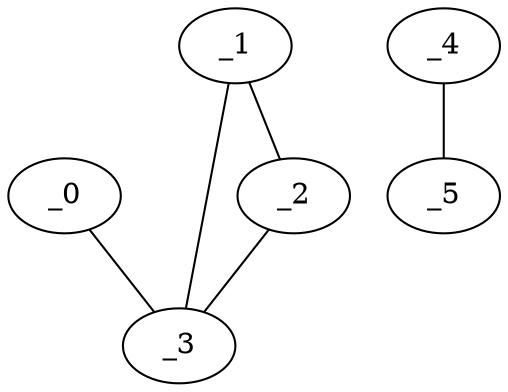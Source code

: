 graph EP1_0053 {
	_0	 [x="1.78006",
		y="3.21576"];
	_3	 [x="1.17219",
		y="2.5645"];
	_0 -- _3;
	_1	 [x="2.31379",
		y="0.750481"];
	_2	 [x="0.889544",
		y="0.370095"];
	_1 -- _2;
	_1 -- _3;
	_2 -- _3;
	_4	 [x="0.462555",
		y="1.93426"];
	_5	 [x="1.93968",
		y="1.25246"];
	_4 -- _5;
}
